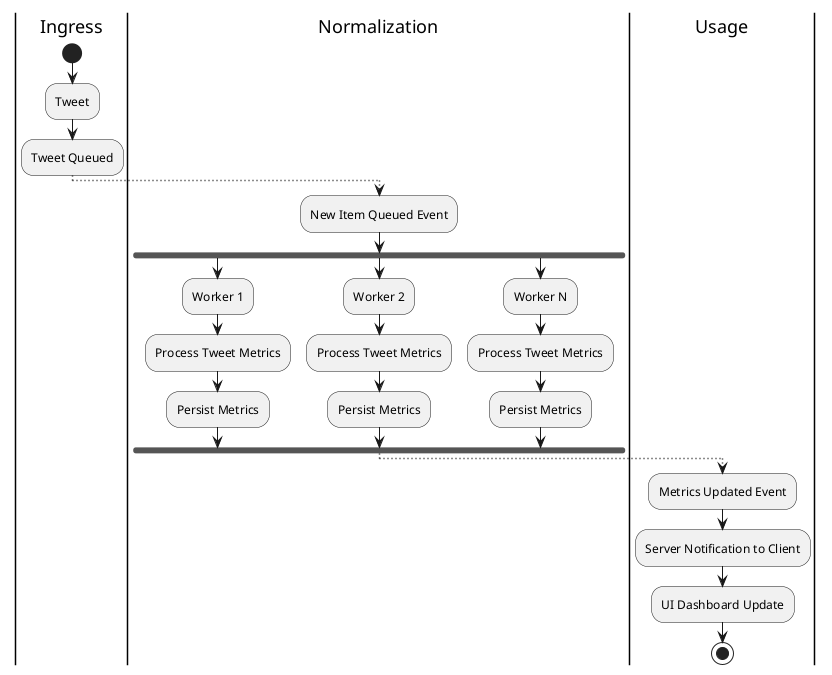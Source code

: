 @startuml

|Ingress|
start
:Tweet;
:Tweet Queued;

-[dotted]->
|Normalization|
:New Item Queued Event;

fork
:Worker 1;
:Process Tweet Metrics;
:Persist Metrics;

fork again
:Worker 2;
:Process Tweet Metrics;
:Persist Metrics;

fork again
:Worker N;
:Process Tweet Metrics;
:Persist Metrics;

end fork

-[dotted]->
|Usage|
:Metrics Updated Event;
:Server Notification to Client;
:UI Dashboard Update;

stop
@enduml